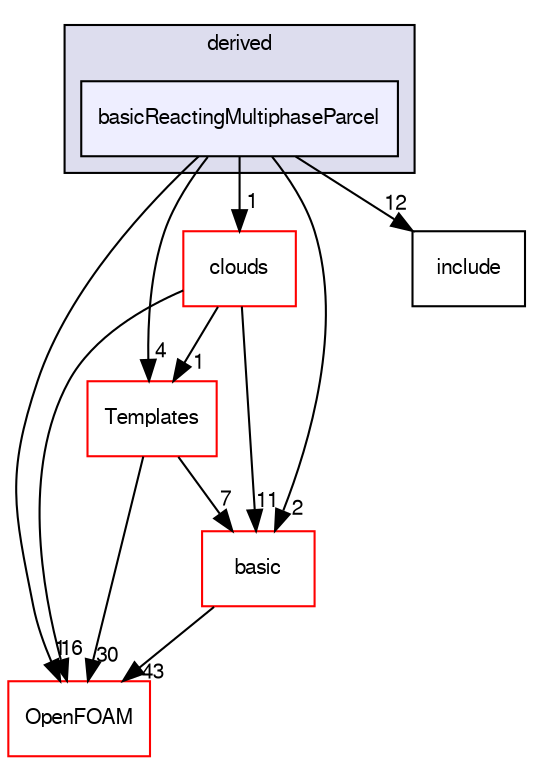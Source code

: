 digraph "src/lagrangian/intermediate/parcels/derived/basicReactingMultiphaseParcel" {
  bgcolor=transparent;
  compound=true
  node [ fontsize="10", fontname="FreeSans"];
  edge [ labelfontsize="10", labelfontname="FreeSans"];
  subgraph clusterdir_d25ce32b8f85f1a08cd016b541e3d76e {
    graph [ bgcolor="#ddddee", pencolor="black", label="derived" fontname="FreeSans", fontsize="10", URL="dir_d25ce32b8f85f1a08cd016b541e3d76e.html"]
  dir_29fea13ed0328410e10c2008cd538033 [shape=box, label="basicReactingMultiphaseParcel", style="filled", fillcolor="#eeeeff", pencolor="black", URL="dir_29fea13ed0328410e10c2008cd538033.html"];
  }
  dir_bdd630a78c14e3d279a2564e7964fc69 [shape=box label="clouds" color="red" URL="dir_bdd630a78c14e3d279a2564e7964fc69.html"];
  dir_0e9805b96b2bf461314a136059d44950 [shape=box label="Templates" color="red" URL="dir_0e9805b96b2bf461314a136059d44950.html"];
  dir_c5473ff19b20e6ec4dfe5c310b3778a8 [shape=box label="OpenFOAM" color="red" URL="dir_c5473ff19b20e6ec4dfe5c310b3778a8.html"];
  dir_5ad2c1d6ebf0f238b9e7d5151a24f37c [shape=box label="include" URL="dir_5ad2c1d6ebf0f238b9e7d5151a24f37c.html"];
  dir_584e0ab0901b4327f36f4285cac7f2f8 [shape=box label="basic" color="red" URL="dir_584e0ab0901b4327f36f4285cac7f2f8.html"];
  dir_bdd630a78c14e3d279a2564e7964fc69->dir_0e9805b96b2bf461314a136059d44950 [headlabel="1", labeldistance=1.5 headhref="dir_001256_001306.html"];
  dir_bdd630a78c14e3d279a2564e7964fc69->dir_c5473ff19b20e6ec4dfe5c310b3778a8 [headlabel="16", labeldistance=1.5 headhref="dir_001256_001732.html"];
  dir_bdd630a78c14e3d279a2564e7964fc69->dir_584e0ab0901b4327f36f4285cac7f2f8 [headlabel="11", labeldistance=1.5 headhref="dir_001256_001191.html"];
  dir_0e9805b96b2bf461314a136059d44950->dir_c5473ff19b20e6ec4dfe5c310b3778a8 [headlabel="30", labeldistance=1.5 headhref="dir_001306_001732.html"];
  dir_0e9805b96b2bf461314a136059d44950->dir_584e0ab0901b4327f36f4285cac7f2f8 [headlabel="7", labeldistance=1.5 headhref="dir_001306_001191.html"];
  dir_29fea13ed0328410e10c2008cd538033->dir_bdd630a78c14e3d279a2564e7964fc69 [headlabel="1", labeldistance=1.5 headhref="dir_001299_001256.html"];
  dir_29fea13ed0328410e10c2008cd538033->dir_0e9805b96b2bf461314a136059d44950 [headlabel="4", labeldistance=1.5 headhref="dir_001299_001306.html"];
  dir_29fea13ed0328410e10c2008cd538033->dir_c5473ff19b20e6ec4dfe5c310b3778a8 [headlabel="1", labeldistance=1.5 headhref="dir_001299_001732.html"];
  dir_29fea13ed0328410e10c2008cd538033->dir_5ad2c1d6ebf0f238b9e7d5151a24f37c [headlabel="12", labeldistance=1.5 headhref="dir_001299_001305.html"];
  dir_29fea13ed0328410e10c2008cd538033->dir_584e0ab0901b4327f36f4285cac7f2f8 [headlabel="2", labeldistance=1.5 headhref="dir_001299_001191.html"];
  dir_584e0ab0901b4327f36f4285cac7f2f8->dir_c5473ff19b20e6ec4dfe5c310b3778a8 [headlabel="43", labeldistance=1.5 headhref="dir_001191_001732.html"];
}
